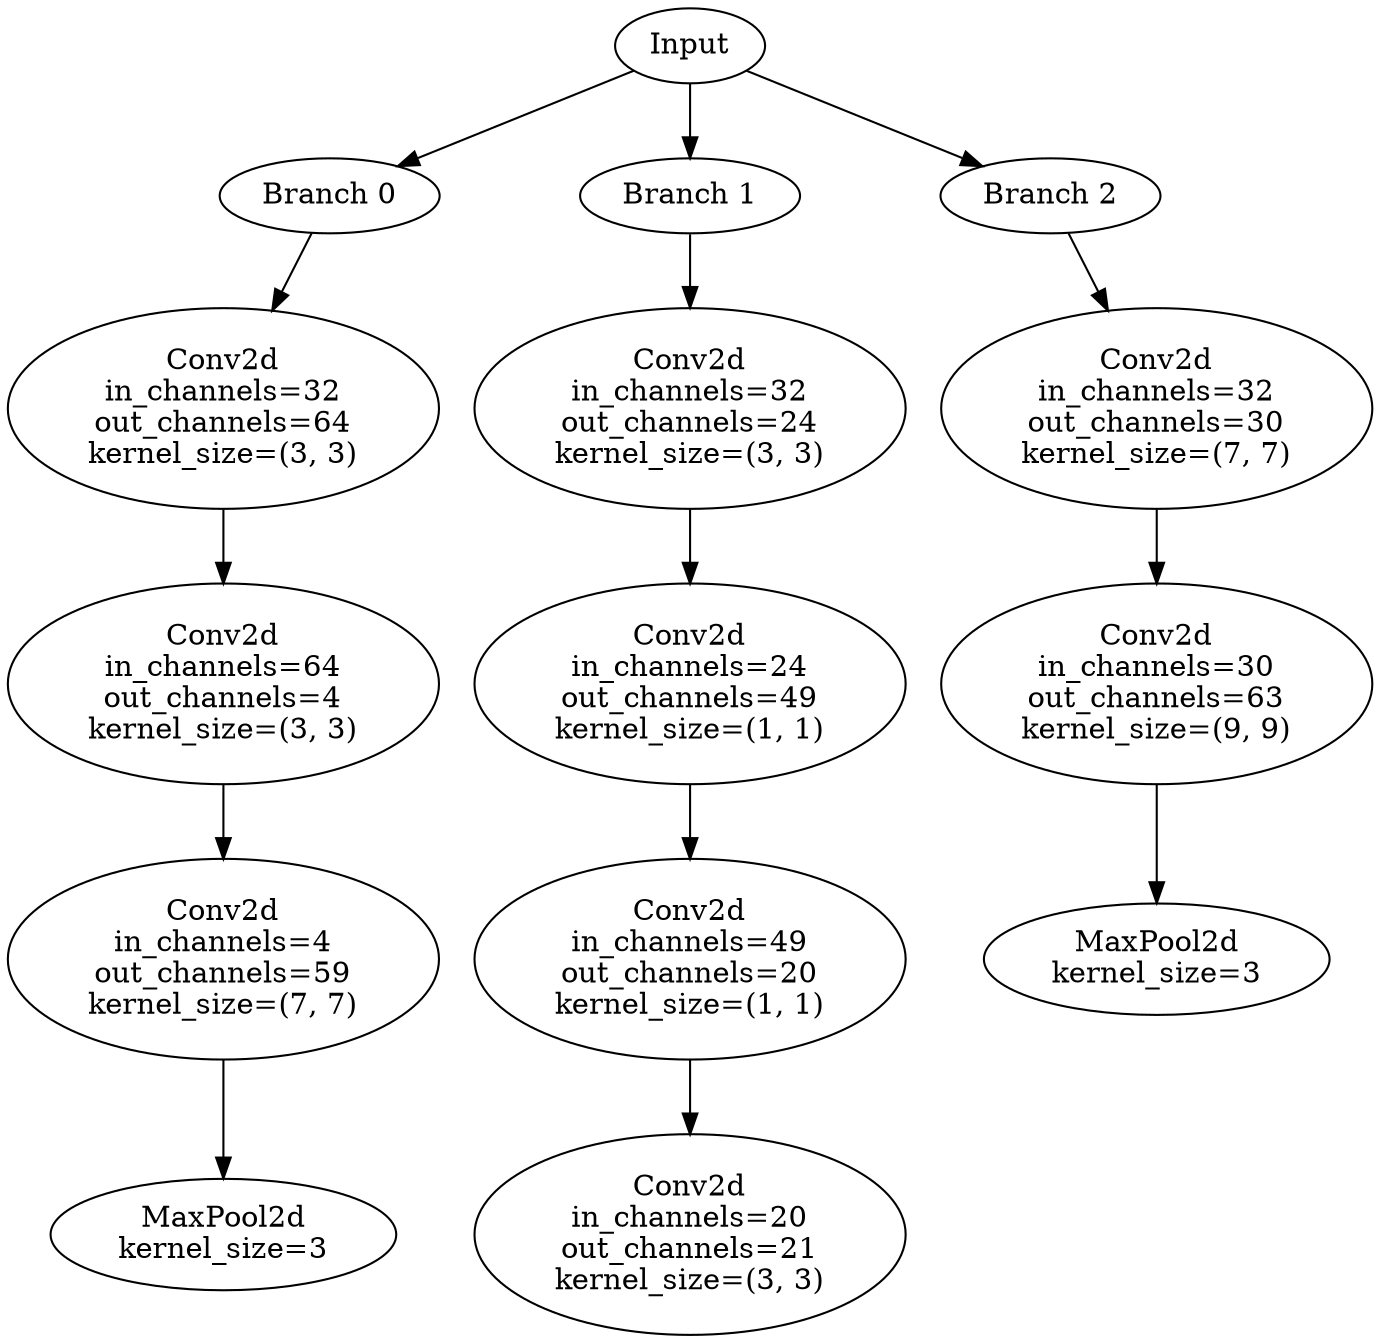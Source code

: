 // Inception Module - Coral 78
digraph {
	Input [label=Input]
	Branch_0 [label="Branch 0"]
	Input -> Branch_0
	Branch_0_Layer_0 [label="Conv2d
in_channels=32
out_channels=64
kernel_size=(3, 3)"]
	Branch_0 -> Branch_0_Layer_0
	Branch_0_Layer_1 [label="Conv2d
in_channels=64
out_channels=4
kernel_size=(3, 3)"]
	Branch_0_Layer_0 -> Branch_0_Layer_1
	Branch_0_Layer_2 [label="Conv2d
in_channels=4
out_channels=59
kernel_size=(7, 7)"]
	Branch_0_Layer_1 -> Branch_0_Layer_2
	Branch_0_Layer_3 [label="MaxPool2d
kernel_size=3"]
	Branch_0_Layer_2 -> Branch_0_Layer_3
	Branch_1 [label="Branch 1"]
	Input -> Branch_1
	Branch_1_Layer_0 [label="Conv2d
in_channels=32
out_channels=24
kernel_size=(3, 3)"]
	Branch_1 -> Branch_1_Layer_0
	Branch_1_Layer_1 [label="Conv2d
in_channels=24
out_channels=49
kernel_size=(1, 1)"]
	Branch_1_Layer_0 -> Branch_1_Layer_1
	Branch_1_Layer_2 [label="Conv2d
in_channels=49
out_channels=20
kernel_size=(1, 1)"]
	Branch_1_Layer_1 -> Branch_1_Layer_2
	Branch_1_Layer_3 [label="Conv2d
in_channels=20
out_channels=21
kernel_size=(3, 3)"]
	Branch_1_Layer_2 -> Branch_1_Layer_3
	Branch_2 [label="Branch 2"]
	Input -> Branch_2
	Branch_2_Layer_0 [label="Conv2d
in_channels=32
out_channels=30
kernel_size=(7, 7)"]
	Branch_2 -> Branch_2_Layer_0
	Branch_2_Layer_1 [label="Conv2d
in_channels=30
out_channels=63
kernel_size=(9, 9)"]
	Branch_2_Layer_0 -> Branch_2_Layer_1
	Branch_2_Layer_2 [label="MaxPool2d
kernel_size=3"]
	Branch_2_Layer_1 -> Branch_2_Layer_2
}
